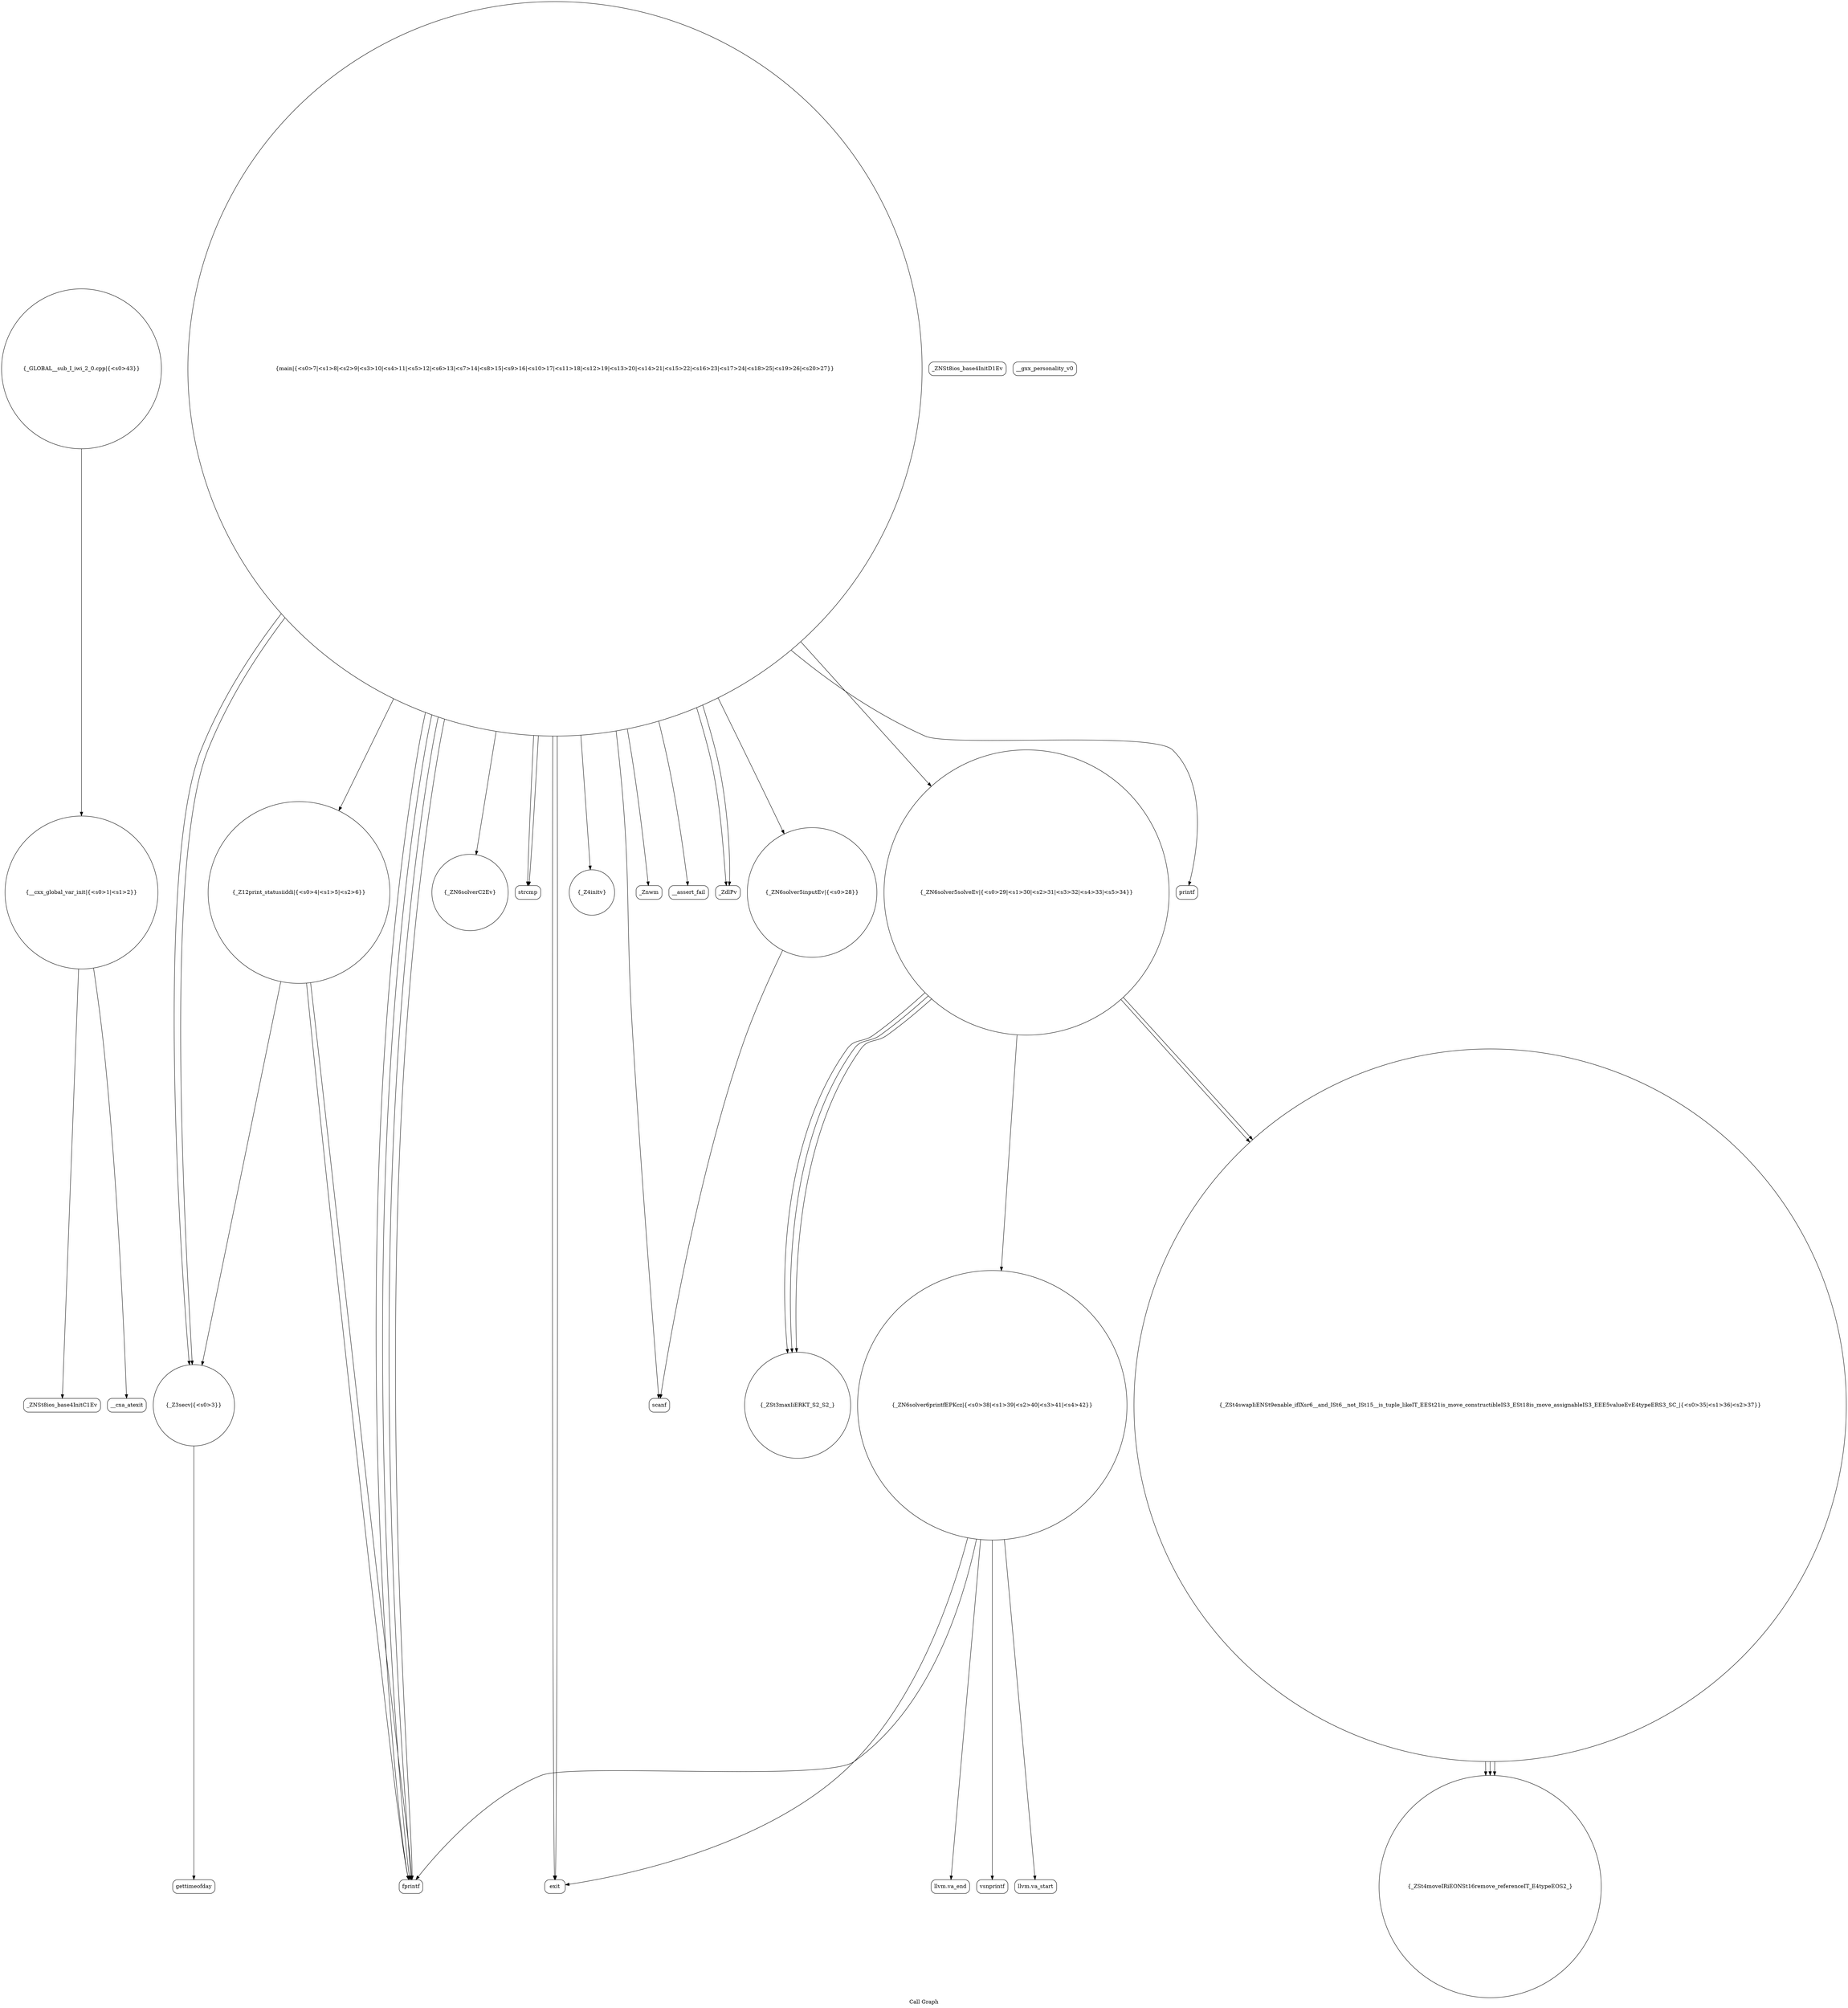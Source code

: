 digraph "Call Graph" {
	label="Call Graph";

	Node0x55f2ef50d670 [shape=record,shape=circle,label="{__cxx_global_var_init|{<s0>1|<s1>2}}"];
	Node0x55f2ef50d670:s0 -> Node0x55f2ef50db00[color=black];
	Node0x55f2ef50d670:s1 -> Node0x55f2ef50dc00[color=black];
	Node0x55f2ef50e780 [shape=record,shape=Mrecord,label="{vsnprintf}"];
	Node0x55f2ef50de00 [shape=record,shape=circle,label="{_Z12print_statusiiddi|{<s0>4|<s1>5|<s2>6}}"];
	Node0x55f2ef50de00:s0 -> Node0x55f2ef50de80[color=black];
	Node0x55f2ef50de00:s1 -> Node0x55f2ef50dd00[color=black];
	Node0x55f2ef50de00:s2 -> Node0x55f2ef50de80[color=black];
	Node0x55f2ef50e180 [shape=record,shape=circle,label="{_ZN6solverC2Ev}"];
	Node0x55f2ef50e500 [shape=record,shape=circle,label="{_ZSt3maxIiERKT_S2_S2_}"];
	Node0x55f2ef50db80 [shape=record,shape=Mrecord,label="{_ZNSt8ios_base4InitD1Ev}"];
	Node0x55f2ef50e880 [shape=record,shape=circle,label="{_GLOBAL__sub_I_iwi_2_0.cpp|{<s0>43}}"];
	Node0x55f2ef50e880:s0 -> Node0x55f2ef50d670[color=black];
	Node0x55f2ef50df00 [shape=record,shape=circle,label="{main|{<s0>7|<s1>8|<s2>9|<s3>10|<s4>11|<s5>12|<s6>13|<s7>14|<s8>15|<s9>16|<s10>17|<s11>18|<s12>19|<s13>20|<s14>21|<s15>22|<s16>23|<s17>24|<s18>25|<s19>26|<s20>27}}"];
	Node0x55f2ef50df00:s0 -> Node0x55f2ef50df80[color=black];
	Node0x55f2ef50df00:s1 -> Node0x55f2ef50df80[color=black];
	Node0x55f2ef50df00:s2 -> Node0x55f2ef50de80[color=black];
	Node0x55f2ef50df00:s3 -> Node0x55f2ef50e000[color=black];
	Node0x55f2ef50df00:s4 -> Node0x55f2ef50dd00[color=black];
	Node0x55f2ef50df00:s5 -> Node0x55f2ef50dc80[color=black];
	Node0x55f2ef50df00:s6 -> Node0x55f2ef50dd00[color=black];
	Node0x55f2ef50df00:s7 -> Node0x55f2ef50de80[color=black];
	Node0x55f2ef50df00:s8 -> Node0x55f2ef50e080[color=black];
	Node0x55f2ef50df00:s9 -> Node0x55f2ef50de80[color=black];
	Node0x55f2ef50df00:s10 -> Node0x55f2ef50de00[color=black];
	Node0x55f2ef50df00:s11 -> Node0x55f2ef50e100[color=black];
	Node0x55f2ef50df00:s12 -> Node0x55f2ef50e180[color=black];
	Node0x55f2ef50df00:s13 -> Node0x55f2ef50e300[color=black];
	Node0x55f2ef50df00:s14 -> Node0x55f2ef50e280[color=black];
	Node0x55f2ef50df00:s15 -> Node0x55f2ef50e380[color=black];
	Node0x55f2ef50df00:s16 -> Node0x55f2ef50e400[color=black];
	Node0x55f2ef50df00:s17 -> Node0x55f2ef50e480[color=black];
	Node0x55f2ef50df00:s18 -> Node0x55f2ef50e280[color=black];
	Node0x55f2ef50df00:s19 -> Node0x55f2ef50de80[color=black];
	Node0x55f2ef50df00:s20 -> Node0x55f2ef50e000[color=black];
	Node0x55f2ef50e280 [shape=record,shape=Mrecord,label="{_ZdlPv}"];
	Node0x55f2ef50e600 [shape=record,shape=circle,label="{_ZN6solver6printfEPKcz|{<s0>38|<s1>39|<s2>40|<s3>41|<s4>42}}"];
	Node0x55f2ef50e600:s0 -> Node0x55f2ef50e700[color=black];
	Node0x55f2ef50e600:s1 -> Node0x55f2ef50e780[color=black];
	Node0x55f2ef50e600:s2 -> Node0x55f2ef50e800[color=black];
	Node0x55f2ef50e600:s3 -> Node0x55f2ef50de80[color=black];
	Node0x55f2ef50e600:s4 -> Node0x55f2ef50e000[color=black];
	Node0x55f2ef50dc80 [shape=record,shape=circle,label="{_Z4initv}"];
	Node0x55f2ef50e000 [shape=record,shape=Mrecord,label="{exit}"];
	Node0x55f2ef50e380 [shape=record,shape=circle,label="{_ZN6solver5inputEv|{<s0>28}}"];
	Node0x55f2ef50e380:s0 -> Node0x55f2ef50e080[color=black];
	Node0x55f2ef50e700 [shape=record,shape=Mrecord,label="{llvm.va_start}"];
	Node0x55f2ef50dd80 [shape=record,shape=Mrecord,label="{gettimeofday}"];
	Node0x55f2ef50e100 [shape=record,shape=Mrecord,label="{_Znwm}"];
	Node0x55f2ef50e480 [shape=record,shape=Mrecord,label="{printf}"];
	Node0x55f2ef50db00 [shape=record,shape=Mrecord,label="{_ZNSt8ios_base4InitC1Ev}"];
	Node0x55f2ef50e800 [shape=record,shape=Mrecord,label="{llvm.va_end}"];
	Node0x55f2ef50de80 [shape=record,shape=Mrecord,label="{fprintf}"];
	Node0x55f2ef50e200 [shape=record,shape=Mrecord,label="{__gxx_personality_v0}"];
	Node0x55f2ef50e580 [shape=record,shape=circle,label="{_ZSt4swapIiENSt9enable_ifIXsr6__and_ISt6__not_ISt15__is_tuple_likeIT_EESt21is_move_constructibleIS3_ESt18is_move_assignableIS3_EEE5valueEvE4typeERS3_SC_|{<s0>35|<s1>36|<s2>37}}"];
	Node0x55f2ef50e580:s0 -> Node0x55f2ef50e680[color=black];
	Node0x55f2ef50e580:s1 -> Node0x55f2ef50e680[color=black];
	Node0x55f2ef50e580:s2 -> Node0x55f2ef50e680[color=black];
	Node0x55f2ef50dc00 [shape=record,shape=Mrecord,label="{__cxa_atexit}"];
	Node0x55f2ef50df80 [shape=record,shape=Mrecord,label="{strcmp}"];
	Node0x55f2ef50e300 [shape=record,shape=Mrecord,label="{__assert_fail}"];
	Node0x55f2ef50e680 [shape=record,shape=circle,label="{_ZSt4moveIRiEONSt16remove_referenceIT_E4typeEOS2_}"];
	Node0x55f2ef50dd00 [shape=record,shape=circle,label="{_Z3secv|{<s0>3}}"];
	Node0x55f2ef50dd00:s0 -> Node0x55f2ef50dd80[color=black];
	Node0x55f2ef50e080 [shape=record,shape=Mrecord,label="{scanf}"];
	Node0x55f2ef50e400 [shape=record,shape=circle,label="{_ZN6solver5solveEv|{<s0>29|<s1>30|<s2>31|<s3>32|<s4>33|<s5>34}}"];
	Node0x55f2ef50e400:s0 -> Node0x55f2ef50e500[color=black];
	Node0x55f2ef50e400:s1 -> Node0x55f2ef50e500[color=black];
	Node0x55f2ef50e400:s2 -> Node0x55f2ef50e500[color=black];
	Node0x55f2ef50e400:s3 -> Node0x55f2ef50e580[color=black];
	Node0x55f2ef50e400:s4 -> Node0x55f2ef50e580[color=black];
	Node0x55f2ef50e400:s5 -> Node0x55f2ef50e600[color=black];
}
